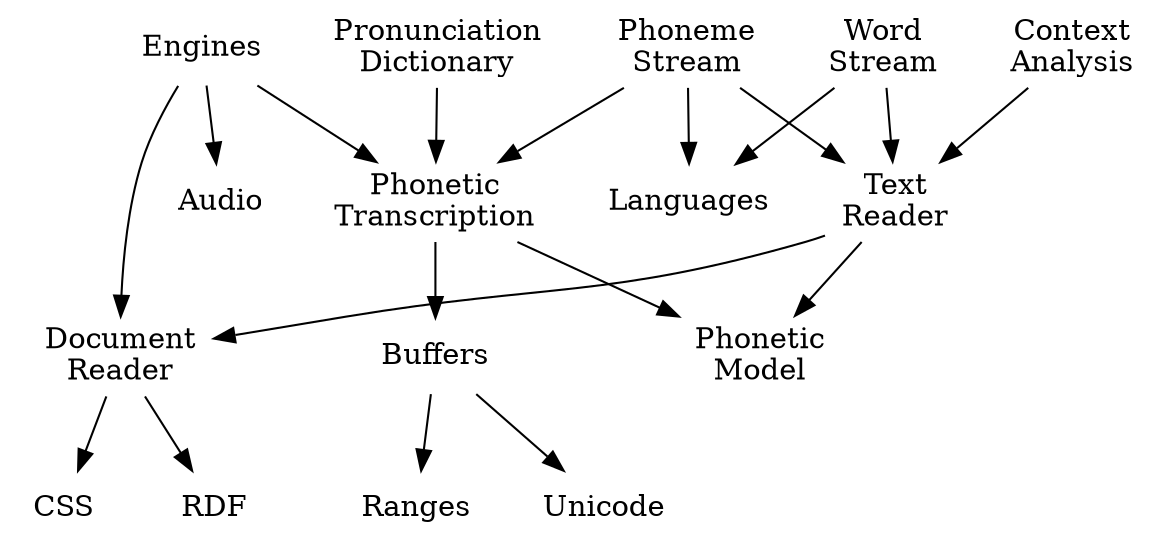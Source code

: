 digraph "Architecture" {

	buffers                [shape=none, label="Buffers", URL="group__buffers.html"]
	css                    [shape=none, label="CSS", URL="group__css.html"]
	dictionary             [shape=none, label="Pronunciation&#x0A;Dictionary", URL="group__dictionary.html"]
	languages              [shape=none, label="Languages", URL="group__languages.html"]
	phoneme_model          [shape=none, label="Phonetic&#x0A;Model", URL="group__phoneme.html"]
	phoneme_transcription  [shape=none, label="Phonetic&#x0A;Transcription", URL="group__phonetic__transcription.html"]
	ranges                 [shape=none, label="Ranges", URL="group__ranges.html"]
	rdf                    [shape=none, label="RDF", URL="group__rdf.html"]
	unicode                [shape=none, label="Unicode", URL="group__unicode.html"]
	tts_engines            [shape=none, label="Engines", URL="group__tts__engines.html"]
	audio                  [shape=none, label="Audio", URL="group__audio.html"]
	document_reader        [shape=none, label="Document&#x0A;Reader", URL="group__document__reader.html"]
	text_reader            [shape=none, label="Text&#x0A;Reader", URL="group__text__reader.html"]
	context_analysis       [shape=none, label="Context&#x0A;Analysis", URL="group__context__analysis.html"]
	word_stream            [shape=none, label="Word&#x0A;Stream", URL="group__word__stream.html"]
	phoneme_stream         [shape=none, label="Phoneme&#x0A;Stream", URL="group__phoneme__stream.html"]

	// usage (API)

	buffers -> ranges [color=black]
	buffers -> unicode [color=black]

	dictionary -> phoneme_transcription [color=black]

	document_reader -> rdf     [color=black]
	document_reader -> css     [color=black]

	phoneme_transcription -> buffers [color=black]
	phoneme_transcription -> phoneme_model [color=black]

	text_reader -> phoneme_model [color=black]
	text_reader -> document_reader [color=black]

	context_analysis -> text_reader [color=black]

	word_stream -> text_reader [color=black]
	word_stream -> languages [color=black]

	phoneme_stream -> text_reader [color=black]
	phoneme_stream -> languages [color=black]
	phoneme_stream -> phoneme_transcription [color=black]

	tts_engines -> document_reader [color=black]
	tts_engines -> audio [color=black]
	tts_engines -> phoneme_transcription [color=black]

}
